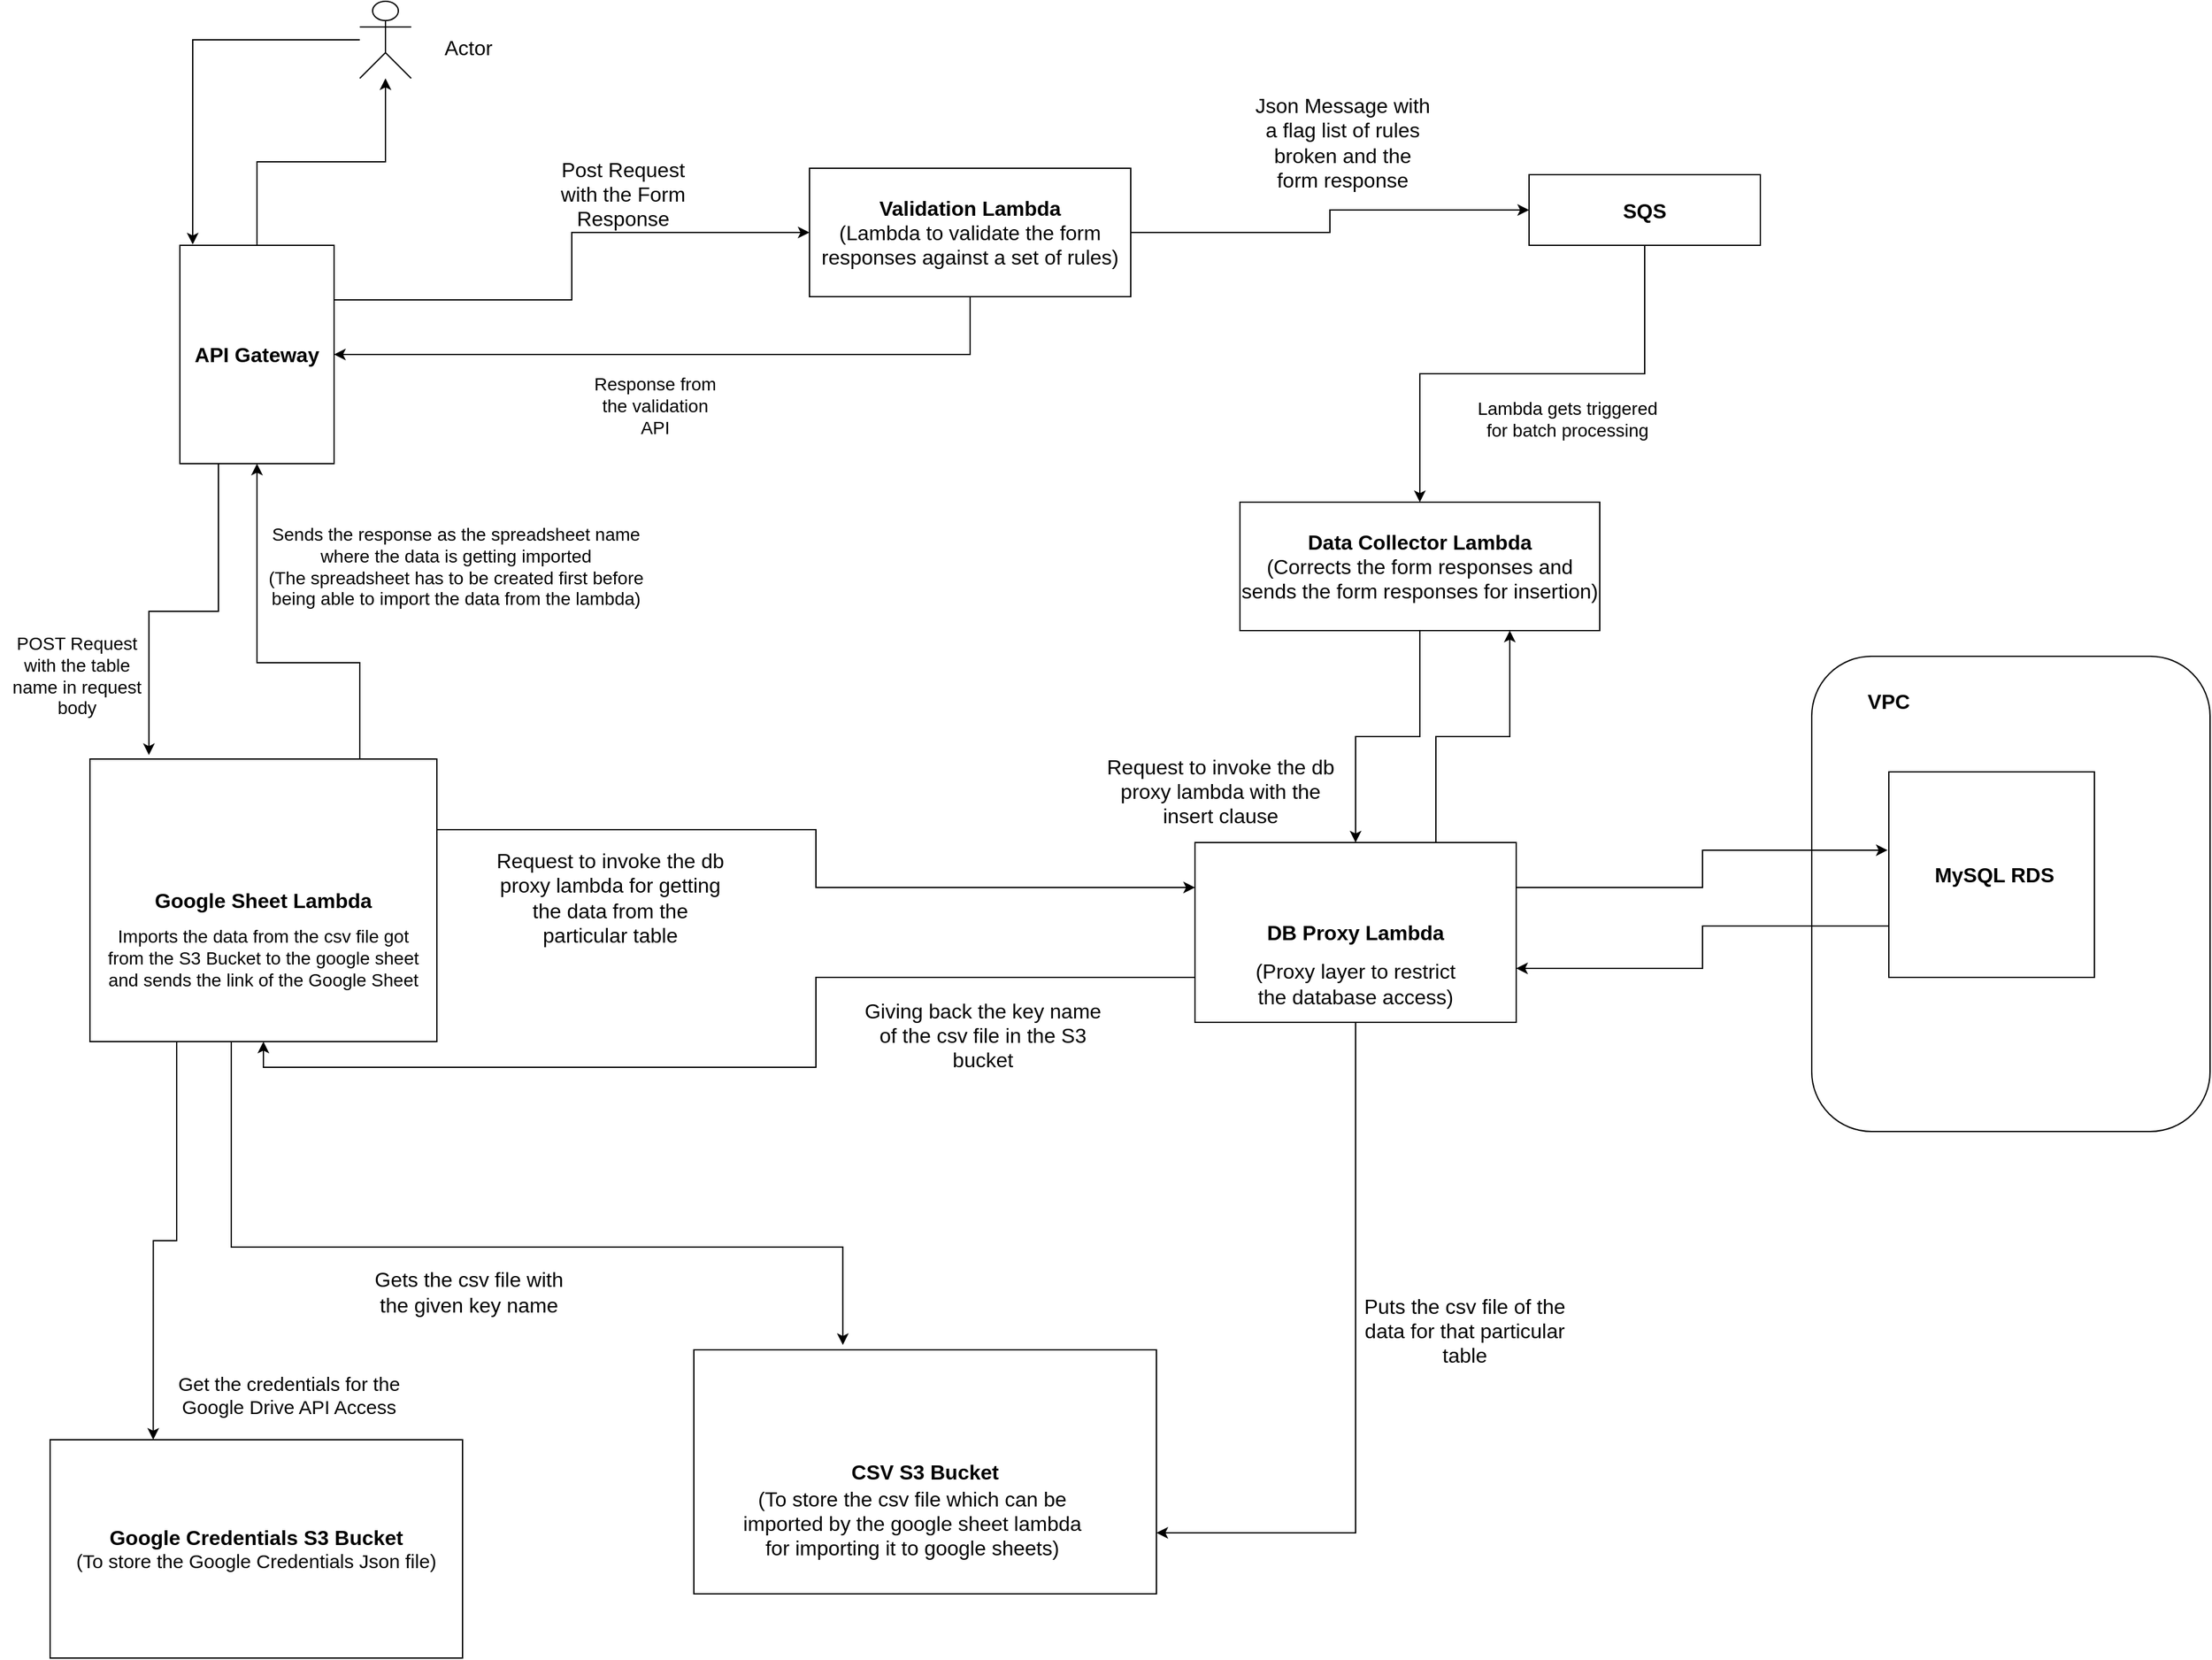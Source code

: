 <mxfile version="20.3.0" type="device"><diagram id="D00P6r8bRz_LUaW8_nEr" name="Page-1"><mxGraphModel dx="1871" dy="933" grid="1" gridSize="10" guides="1" tooltips="1" connect="1" arrows="1" fold="1" page="1" pageScale="1" pageWidth="850" pageHeight="1100" math="0" shadow="0"><root><mxCell id="0"/><mxCell id="1" parent="0"/><mxCell id="cMBm_5e_xAmzyeJmNl2M-9" style="edgeStyle=orthogonalEdgeStyle;rounded=0;orthogonalLoop=1;jettySize=auto;html=1;exitX=1;exitY=0.25;exitDx=0;exitDy=0;entryX=0;entryY=0.5;entryDx=0;entryDy=0;fontSize=16;" parent="1" source="cMBm_5e_xAmzyeJmNl2M-1" target="cMBm_5e_xAmzyeJmNl2M-2" edge="1"><mxGeometry relative="1" as="geometry"/></mxCell><mxCell id="cMBm_5e_xAmzyeJmNl2M-19" style="edgeStyle=orthogonalEdgeStyle;rounded=0;orthogonalLoop=1;jettySize=auto;html=1;exitX=0.25;exitY=1;exitDx=0;exitDy=0;entryX=0.17;entryY=-0.014;entryDx=0;entryDy=0;entryPerimeter=0;fontSize=16;" parent="1" source="cMBm_5e_xAmzyeJmNl2M-1" target="cMBm_5e_xAmzyeJmNl2M-16" edge="1"><mxGeometry relative="1" as="geometry"/></mxCell><mxCell id="cMBm_5e_xAmzyeJmNl2M-21" style="edgeStyle=orthogonalEdgeStyle;rounded=0;orthogonalLoop=1;jettySize=auto;html=1;exitX=0.5;exitY=0;exitDx=0;exitDy=0;fontSize=16;" parent="1" source="cMBm_5e_xAmzyeJmNl2M-1" target="cMBm_5e_xAmzyeJmNl2M-22" edge="1"><mxGeometry relative="1" as="geometry"><mxPoint x="240" y="130" as="targetPoint"/></mxGeometry></mxCell><mxCell id="cMBm_5e_xAmzyeJmNl2M-1" value="&lt;b&gt;&lt;font style=&quot;font-size: 16px&quot;&gt;API Gateway&lt;/font&gt;&lt;/b&gt;" style="rounded=0;whiteSpace=wrap;html=1;" parent="1" vertex="1"><mxGeometry x="180" y="230" width="120" height="170" as="geometry"/></mxCell><mxCell id="cMBm_5e_xAmzyeJmNl2M-8" style="edgeStyle=orthogonalEdgeStyle;rounded=0;orthogonalLoop=1;jettySize=auto;html=1;exitX=0.5;exitY=1;exitDx=0;exitDy=0;fontSize=16;" parent="1" source="cMBm_5e_xAmzyeJmNl2M-2" target="cMBm_5e_xAmzyeJmNl2M-1" edge="1"><mxGeometry relative="1" as="geometry"/></mxCell><mxCell id="cMBm_5e_xAmzyeJmNl2M-11" style="edgeStyle=orthogonalEdgeStyle;rounded=0;orthogonalLoop=1;jettySize=auto;html=1;fontSize=16;" parent="1" source="cMBm_5e_xAmzyeJmNl2M-2" target="cMBm_5e_xAmzyeJmNl2M-10" edge="1"><mxGeometry relative="1" as="geometry"/></mxCell><mxCell id="cMBm_5e_xAmzyeJmNl2M-2" value="&lt;div&gt;&lt;b&gt;Validation Lambda&lt;br&gt;&lt;/b&gt;&lt;/div&gt;&lt;div&gt;(Lambda to validate the form responses against a set of rules)&lt;br&gt;&lt;/div&gt;" style="rounded=0;whiteSpace=wrap;html=1;fontSize=16;" parent="1" vertex="1"><mxGeometry x="670" y="170" width="250" height="100" as="geometry"/></mxCell><mxCell id="cMBm_5e_xAmzyeJmNl2M-13" style="edgeStyle=orthogonalEdgeStyle;rounded=0;orthogonalLoop=1;jettySize=auto;html=1;exitX=0.5;exitY=1;exitDx=0;exitDy=0;entryX=0.5;entryY=0;entryDx=0;entryDy=0;fontSize=16;" parent="1" source="cMBm_5e_xAmzyeJmNl2M-10" target="cMBm_5e_xAmzyeJmNl2M-12" edge="1"><mxGeometry relative="1" as="geometry"/></mxCell><mxCell id="cMBm_5e_xAmzyeJmNl2M-10" value="&lt;b&gt;SQS&lt;/b&gt;" style="rounded=0;whiteSpace=wrap;html=1;fontSize=16;" parent="1" vertex="1"><mxGeometry x="1230" y="175" width="180" height="55" as="geometry"/></mxCell><mxCell id="dUS7fTFAUUMV8y6chqV6-3" style="edgeStyle=orthogonalEdgeStyle;rounded=0;orthogonalLoop=1;jettySize=auto;html=1;exitX=0.5;exitY=1;exitDx=0;exitDy=0;entryX=0.5;entryY=0;entryDx=0;entryDy=0;fontSize=16;" parent="1" source="cMBm_5e_xAmzyeJmNl2M-12" target="dUS7fTFAUUMV8y6chqV6-1" edge="1"><mxGeometry relative="1" as="geometry"/></mxCell><mxCell id="cMBm_5e_xAmzyeJmNl2M-12" value="&lt;div&gt;&lt;b&gt;Data Collector Lambda&lt;/b&gt;&lt;/div&gt;&lt;div&gt;(Corrects the form responses and &lt;br&gt;&lt;/div&gt;sends the form responses for insertion)" style="rounded=0;whiteSpace=wrap;html=1;fontSize=16;" parent="1" vertex="1"><mxGeometry x="1005" y="430" width="280" height="100" as="geometry"/></mxCell><mxCell id="dUS7fTFAUUMV8y6chqV6-6" style="edgeStyle=orthogonalEdgeStyle;rounded=0;orthogonalLoop=1;jettySize=auto;html=1;exitX=0;exitY=0.75;exitDx=0;exitDy=0;entryX=1;entryY=0.7;entryDx=0;entryDy=0;entryPerimeter=0;fontSize=16;" parent="1" source="cMBm_5e_xAmzyeJmNl2M-14" target="dUS7fTFAUUMV8y6chqV6-1" edge="1"><mxGeometry relative="1" as="geometry"/></mxCell><mxCell id="cMBm_5e_xAmzyeJmNl2M-14" value="&amp;nbsp;&lt;b&gt;MySQL RDS&lt;/b&gt;" style="rounded=0;whiteSpace=wrap;html=1;fontSize=16;" parent="1" vertex="1"><mxGeometry x="1510" y="640" width="160" height="160" as="geometry"/></mxCell><mxCell id="cMBm_5e_xAmzyeJmNl2M-20" style="edgeStyle=orthogonalEdgeStyle;rounded=0;orthogonalLoop=1;jettySize=auto;html=1;exitX=0.5;exitY=0;exitDx=0;exitDy=0;entryX=0.5;entryY=1;entryDx=0;entryDy=0;fontSize=16;" parent="1" source="cMBm_5e_xAmzyeJmNl2M-16" target="cMBm_5e_xAmzyeJmNl2M-1" edge="1"><mxGeometry relative="1" as="geometry"><Array as="points"><mxPoint x="320" y="710"/><mxPoint x="320" y="555"/><mxPoint x="240" y="555"/></Array></mxGeometry></mxCell><mxCell id="dUS7fTFAUUMV8y6chqV6-7" style="edgeStyle=orthogonalEdgeStyle;rounded=0;orthogonalLoop=1;jettySize=auto;html=1;exitX=1;exitY=0.25;exitDx=0;exitDy=0;entryX=0;entryY=0.25;entryDx=0;entryDy=0;fontSize=16;" parent="1" source="cMBm_5e_xAmzyeJmNl2M-16" target="dUS7fTFAUUMV8y6chqV6-1" edge="1"><mxGeometry relative="1" as="geometry"/></mxCell><mxCell id="dUS7fTFAUUMV8y6chqV6-10" style="edgeStyle=orthogonalEdgeStyle;rounded=0;orthogonalLoop=1;jettySize=auto;html=1;exitX=0.25;exitY=1;exitDx=0;exitDy=0;entryX=0.322;entryY=-0.02;entryDx=0;entryDy=0;entryPerimeter=0;fontSize=16;" parent="1" source="cMBm_5e_xAmzyeJmNl2M-16" target="dUS7fTFAUUMV8y6chqV6-2" edge="1"><mxGeometry relative="1" as="geometry"><Array as="points"><mxPoint x="220" y="850"/><mxPoint x="220" y="1010"/><mxPoint x="696" y="1010"/></Array></mxGeometry></mxCell><mxCell id="G9D6JY5j861_ofwc1LuP-2" style="edgeStyle=orthogonalEdgeStyle;rounded=0;orthogonalLoop=1;jettySize=auto;html=1;exitX=0.25;exitY=1;exitDx=0;exitDy=0;entryX=0.25;entryY=0;entryDx=0;entryDy=0;" parent="1" source="cMBm_5e_xAmzyeJmNl2M-16" target="G9D6JY5j861_ofwc1LuP-1" edge="1"><mxGeometry relative="1" as="geometry"/></mxCell><mxCell id="cMBm_5e_xAmzyeJmNl2M-16" value="&lt;b&gt;Google Sheet Lambda&lt;/b&gt;" style="rounded=0;whiteSpace=wrap;html=1;fontSize=16;" parent="1" vertex="1"><mxGeometry x="110" y="630" width="270" height="220" as="geometry"/></mxCell><mxCell id="cMBm_5e_xAmzyeJmNl2M-25" style="edgeStyle=orthogonalEdgeStyle;rounded=0;orthogonalLoop=1;jettySize=auto;html=1;entryX=0.083;entryY=-0.004;entryDx=0;entryDy=0;entryPerimeter=0;fontSize=16;" parent="1" source="cMBm_5e_xAmzyeJmNl2M-22" target="cMBm_5e_xAmzyeJmNl2M-1" edge="1"><mxGeometry relative="1" as="geometry"/></mxCell><mxCell id="cMBm_5e_xAmzyeJmNl2M-22" value="" style="shape=umlActor;verticalLabelPosition=bottom;verticalAlign=top;html=1;outlineConnect=0;fontSize=16;" parent="1" vertex="1"><mxGeometry x="320" y="40" width="40" height="60" as="geometry"/></mxCell><mxCell id="cMBm_5e_xAmzyeJmNl2M-26" value="Actor" style="text;strokeColor=none;fillColor=none;align=left;verticalAlign=middle;spacingLeft=4;spacingRight=4;overflow=hidden;points=[[0,0.5],[1,0.5]];portConstraint=eastwest;rotatable=0;fontSize=16;" parent="1" vertex="1"><mxGeometry x="380" y="60" width="80" height="30" as="geometry"/></mxCell><mxCell id="dUS7fTFAUUMV8y6chqV6-4" style="edgeStyle=orthogonalEdgeStyle;rounded=0;orthogonalLoop=1;jettySize=auto;html=1;exitX=0.75;exitY=0;exitDx=0;exitDy=0;entryX=0.75;entryY=1;entryDx=0;entryDy=0;fontSize=16;" parent="1" source="dUS7fTFAUUMV8y6chqV6-1" target="cMBm_5e_xAmzyeJmNl2M-12" edge="1"><mxGeometry relative="1" as="geometry"/></mxCell><mxCell id="dUS7fTFAUUMV8y6chqV6-5" style="edgeStyle=orthogonalEdgeStyle;rounded=0;orthogonalLoop=1;jettySize=auto;html=1;exitX=1;exitY=0.25;exitDx=0;exitDy=0;entryX=-0.006;entryY=0.381;entryDx=0;entryDy=0;entryPerimeter=0;fontSize=16;" parent="1" source="dUS7fTFAUUMV8y6chqV6-1" target="cMBm_5e_xAmzyeJmNl2M-14" edge="1"><mxGeometry relative="1" as="geometry"/></mxCell><mxCell id="dUS7fTFAUUMV8y6chqV6-8" style="edgeStyle=orthogonalEdgeStyle;rounded=0;orthogonalLoop=1;jettySize=auto;html=1;exitX=0.5;exitY=1;exitDx=0;exitDy=0;entryX=1;entryY=0.75;entryDx=0;entryDy=0;fontSize=16;" parent="1" source="dUS7fTFAUUMV8y6chqV6-1" target="dUS7fTFAUUMV8y6chqV6-2" edge="1"><mxGeometry relative="1" as="geometry"/></mxCell><mxCell id="dUS7fTFAUUMV8y6chqV6-9" style="edgeStyle=orthogonalEdgeStyle;rounded=0;orthogonalLoop=1;jettySize=auto;html=1;exitX=0;exitY=0.75;exitDx=0;exitDy=0;fontSize=16;entryX=0.5;entryY=1;entryDx=0;entryDy=0;" parent="1" source="dUS7fTFAUUMV8y6chqV6-1" target="cMBm_5e_xAmzyeJmNl2M-16" edge="1"><mxGeometry relative="1" as="geometry"><mxPoint x="690" y="870" as="targetPoint"/></mxGeometry></mxCell><mxCell id="dUS7fTFAUUMV8y6chqV6-1" value="&lt;font style=&quot;font-size: 16px;&quot;&gt;&lt;b&gt;DB Proxy Lambda&lt;/b&gt;&lt;/font&gt;" style="rounded=0;whiteSpace=wrap;html=1;" parent="1" vertex="1"><mxGeometry x="970" y="695" width="250" height="140" as="geometry"/></mxCell><mxCell id="dUS7fTFAUUMV8y6chqV6-2" value="&lt;div&gt;&lt;b&gt;CSV S3 Bucket&lt;/b&gt;&lt;/div&gt;" style="rounded=0;whiteSpace=wrap;html=1;fontSize=16;" parent="1" vertex="1"><mxGeometry x="580" y="1090" width="360" height="190" as="geometry"/></mxCell><mxCell id="cGP4elbTQIlXiu3k961B-1" value="" style="rounded=1;whiteSpace=wrap;html=1;glass=0;fillColor=none;" parent="1" vertex="1"><mxGeometry x="1450" y="550" width="310" height="370" as="geometry"/></mxCell><mxCell id="cGP4elbTQIlXiu3k961B-2" value="&lt;font size=&quot;1&quot;&gt;&lt;b style=&quot;font-size: 16px;&quot;&gt;VPC&lt;/b&gt;&lt;/font&gt;" style="text;html=1;strokeColor=none;fillColor=none;align=center;verticalAlign=middle;whiteSpace=wrap;rounded=0;glass=0;" parent="1" vertex="1"><mxGeometry x="1480" y="570" width="60" height="30" as="geometry"/></mxCell><mxCell id="cGP4elbTQIlXiu3k961B-4" value="Post Request with the Form Response" style="text;html=1;strokeColor=none;fillColor=none;align=center;verticalAlign=middle;whiteSpace=wrap;rounded=0;glass=0;fontSize=16;" parent="1" vertex="1"><mxGeometry x="460" y="175" width="130" height="30" as="geometry"/></mxCell><mxCell id="cGP4elbTQIlXiu3k961B-5" value="Json Message with a flag list of rules broken and the form response" style="text;html=1;strokeColor=none;fillColor=none;align=center;verticalAlign=middle;whiteSpace=wrap;rounded=0;glass=0;fontSize=16;" parent="1" vertex="1"><mxGeometry x="1015" y="90" width="140" height="120" as="geometry"/></mxCell><mxCell id="cGP4elbTQIlXiu3k961B-6" value="Request to invoke the db proxy lambda with the insert clause" style="text;html=1;strokeColor=none;fillColor=none;align=center;verticalAlign=middle;whiteSpace=wrap;rounded=0;glass=0;fontSize=16;" parent="1" vertex="1"><mxGeometry x="900" y="615" width="180" height="80" as="geometry"/></mxCell><mxCell id="cGP4elbTQIlXiu3k961B-7" value="(Proxy layer to restrict the database access)" style="text;html=1;strokeColor=none;fillColor=none;align=center;verticalAlign=middle;whiteSpace=wrap;rounded=0;glass=0;fontSize=16;" parent="1" vertex="1"><mxGeometry x="1015" y="790" width="160" height="30" as="geometry"/></mxCell><mxCell id="cGP4elbTQIlXiu3k961B-8" value="(To store the csv file which can be imported by the google sheet lambda for importing it to google sheets)" style="text;html=1;strokeColor=none;fillColor=none;align=center;verticalAlign=middle;whiteSpace=wrap;rounded=0;glass=0;fontSize=16;" parent="1" vertex="1"><mxGeometry x="610" y="1210" width="280" height="30" as="geometry"/></mxCell><mxCell id="cGP4elbTQIlXiu3k961B-9" value="Request to invoke the db proxy lambda for getting the data from the particular table" style="text;html=1;strokeColor=none;fillColor=none;align=center;verticalAlign=middle;whiteSpace=wrap;rounded=0;glass=0;fontSize=16;" parent="1" vertex="1"><mxGeometry x="425" y="695" width="180" height="85" as="geometry"/></mxCell><mxCell id="cGP4elbTQIlXiu3k961B-10" value="Giving back the key name of the csv file in the S3 bucket" style="text;html=1;strokeColor=none;fillColor=none;align=center;verticalAlign=middle;whiteSpace=wrap;rounded=0;glass=0;fontSize=16;" parent="1" vertex="1"><mxGeometry x="710" y="830" width="190" height="30" as="geometry"/></mxCell><mxCell id="cGP4elbTQIlXiu3k961B-11" value="Puts the csv file of the data for that particular table " style="text;html=1;strokeColor=none;fillColor=none;align=center;verticalAlign=middle;whiteSpace=wrap;rounded=0;glass=0;fontSize=16;" parent="1" vertex="1"><mxGeometry x="1100" y="1060" width="160" height="30" as="geometry"/></mxCell><mxCell id="cGP4elbTQIlXiu3k961B-12" value="Gets the csv file with the given key name" style="text;html=1;strokeColor=none;fillColor=none;align=center;verticalAlign=middle;whiteSpace=wrap;rounded=0;glass=0;fontSize=16;" parent="1" vertex="1"><mxGeometry x="325" y="1030" width="160" height="30" as="geometry"/></mxCell><mxCell id="cGP4elbTQIlXiu3k961B-14" value="Imports the data from the csv file got from the S3 Bucket to the google sheet and sends the link of the Google Sheet" style="text;html=1;strokeColor=none;fillColor=none;align=center;verticalAlign=middle;whiteSpace=wrap;rounded=0;glass=0;fontSize=14;" parent="1" vertex="1"><mxGeometry x="115" y="770" width="260" height="30" as="geometry"/></mxCell><mxCell id="cGP4elbTQIlXiu3k961B-16" value="POST Request with the table name in request body" style="text;html=1;strokeColor=none;fillColor=none;align=center;verticalAlign=middle;whiteSpace=wrap;rounded=0;glass=0;fontSize=14;" parent="1" vertex="1"><mxGeometry x="40" y="550" width="120" height="30" as="geometry"/></mxCell><mxCell id="cGP4elbTQIlXiu3k961B-17" value="&lt;div&gt;Sends the response as the spreadsheet name where the data is getting imported &lt;br&gt;&lt;/div&gt;&lt;div&gt;(The spreadsheet has to be created first before being able to import the data from the lambda) &lt;/div&gt;" style="text;html=1;strokeColor=none;fillColor=none;align=center;verticalAlign=middle;whiteSpace=wrap;rounded=0;glass=0;fontSize=14;" parent="1" vertex="1"><mxGeometry x="240" y="455" width="310" height="50" as="geometry"/></mxCell><mxCell id="cGP4elbTQIlXiu3k961B-18" value="Response from the validation API" style="text;html=1;strokeColor=none;fillColor=none;align=center;verticalAlign=middle;whiteSpace=wrap;rounded=0;glass=0;fontSize=14;" parent="1" vertex="1"><mxGeometry x="500" y="340" width="100" height="30" as="geometry"/></mxCell><mxCell id="cGP4elbTQIlXiu3k961B-19" value="Lambda gets triggered for batch processing" style="text;html=1;strokeColor=none;fillColor=none;align=center;verticalAlign=middle;whiteSpace=wrap;rounded=0;glass=0;fontSize=14;" parent="1" vertex="1"><mxGeometry x="1180" y="350" width="160" height="30" as="geometry"/></mxCell><mxCell id="G9D6JY5j861_ofwc1LuP-1" value="&lt;div&gt;&lt;font size=&quot;1&quot;&gt;&lt;b style=&quot;font-size: 16px;&quot;&gt;Google Credentials S3 Bucket&lt;/b&gt;&lt;br&gt;&lt;/font&gt;&lt;/div&gt;&lt;div&gt;&lt;font style=&quot;font-size: 11px;&quot;&gt;&lt;font style=&quot;font-size: 15px;&quot;&gt;(To store the Google Credentials Json file)&lt;/font&gt;&lt;br&gt;&lt;/font&gt;&lt;/div&gt;" style="rounded=0;whiteSpace=wrap;html=1;" parent="1" vertex="1"><mxGeometry x="79" y="1160" width="321" height="170" as="geometry"/></mxCell><mxCell id="iZ_j1l4mgN7ZzPl6PFBG-1" value="&lt;font style=&quot;font-size: 15px;&quot;&gt;Get the credentials for the Google Drive API Access&lt;/font&gt;" style="text;html=1;strokeColor=none;fillColor=none;align=center;verticalAlign=middle;whiteSpace=wrap;rounded=0;" vertex="1" parent="1"><mxGeometry x="160" y="1110" width="210" height="30" as="geometry"/></mxCell></root></mxGraphModel></diagram></mxfile>